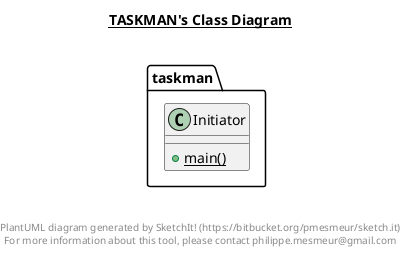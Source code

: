 @startuml

title __TASKMAN's Class Diagram__\n

  package taskman {
    class Initiator {
        {static} + main()
    }
  }
  



right footer


PlantUML diagram generated by SketchIt! (https://bitbucket.org/pmesmeur/sketch.it)
For more information about this tool, please contact philippe.mesmeur@gmail.com
endfooter

@enduml
